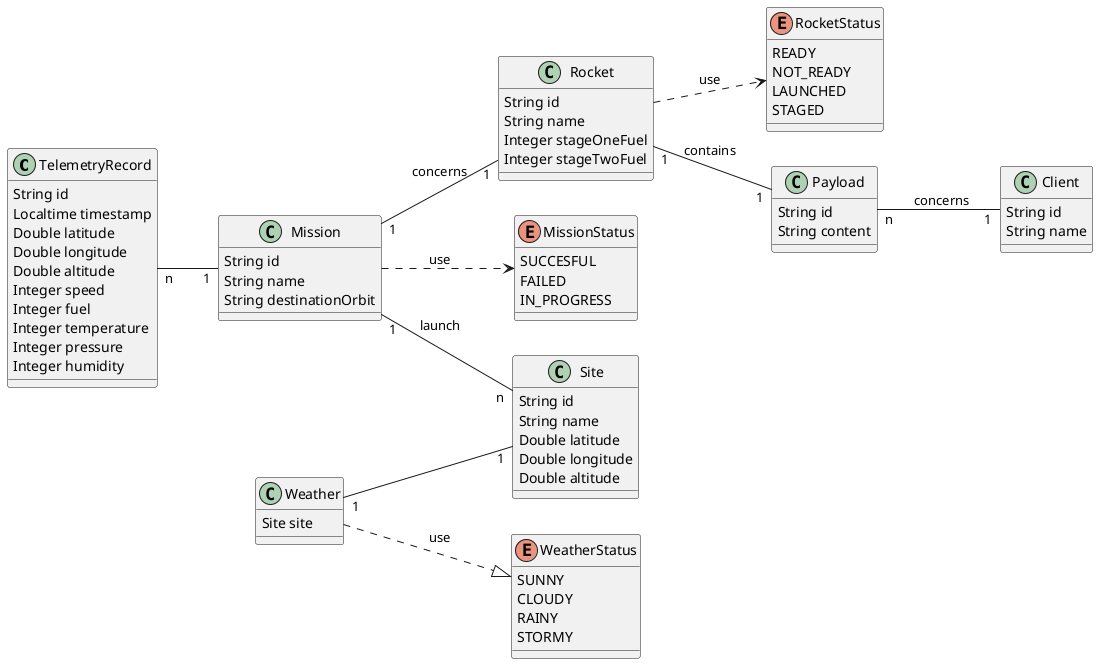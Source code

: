 @startuml
left to right direction

class TelemetryRecord {
    String id
    Localtime timestamp
    Double latitude
    Double longitude
    Double altitude 
    Integer speed 
    Integer fuel 
    Integer temperature
    Integer pressure
    Integer humidity
}

enum RocketStatus {
    READY
    NOT_READY
    LAUNCHED
    STAGED
}

class Rocket {
    String id
    String name
    Integer stageOneFuel
    Integer stageTwoFuel
}

class Payload {
    String id 
    String content
} 

class Mission {
    String id 
    String name 
    String destinationOrbit
}

enum MissionStatus {
    SUCCESFUL
    FAILED
    IN_PROGRESS
}

class Site {
    String id
    String name
    Double latitude
    Double longitude
    Double altitude
}
Enum WeatherStatus {
    SUNNY
    CLOUDY
    RAINY
    STORMY
}

class Weather {
    Site site
}

Weather ..|> WeatherStatus : use
Weather "1"--"1" Site

class Client {
    String id 
    String name 
}

Rocket ..> RocketStatus : use
Rocket "1"--"1" Payload : contains
Payload "n"--"1" Client : concerns
Mission "1"--"n" Site : launch
Mission "1"--"1" Rocket : concerns
Mission ..> MissionStatus : use


TelemetryRecord "n"--"1" Mission

@enduml